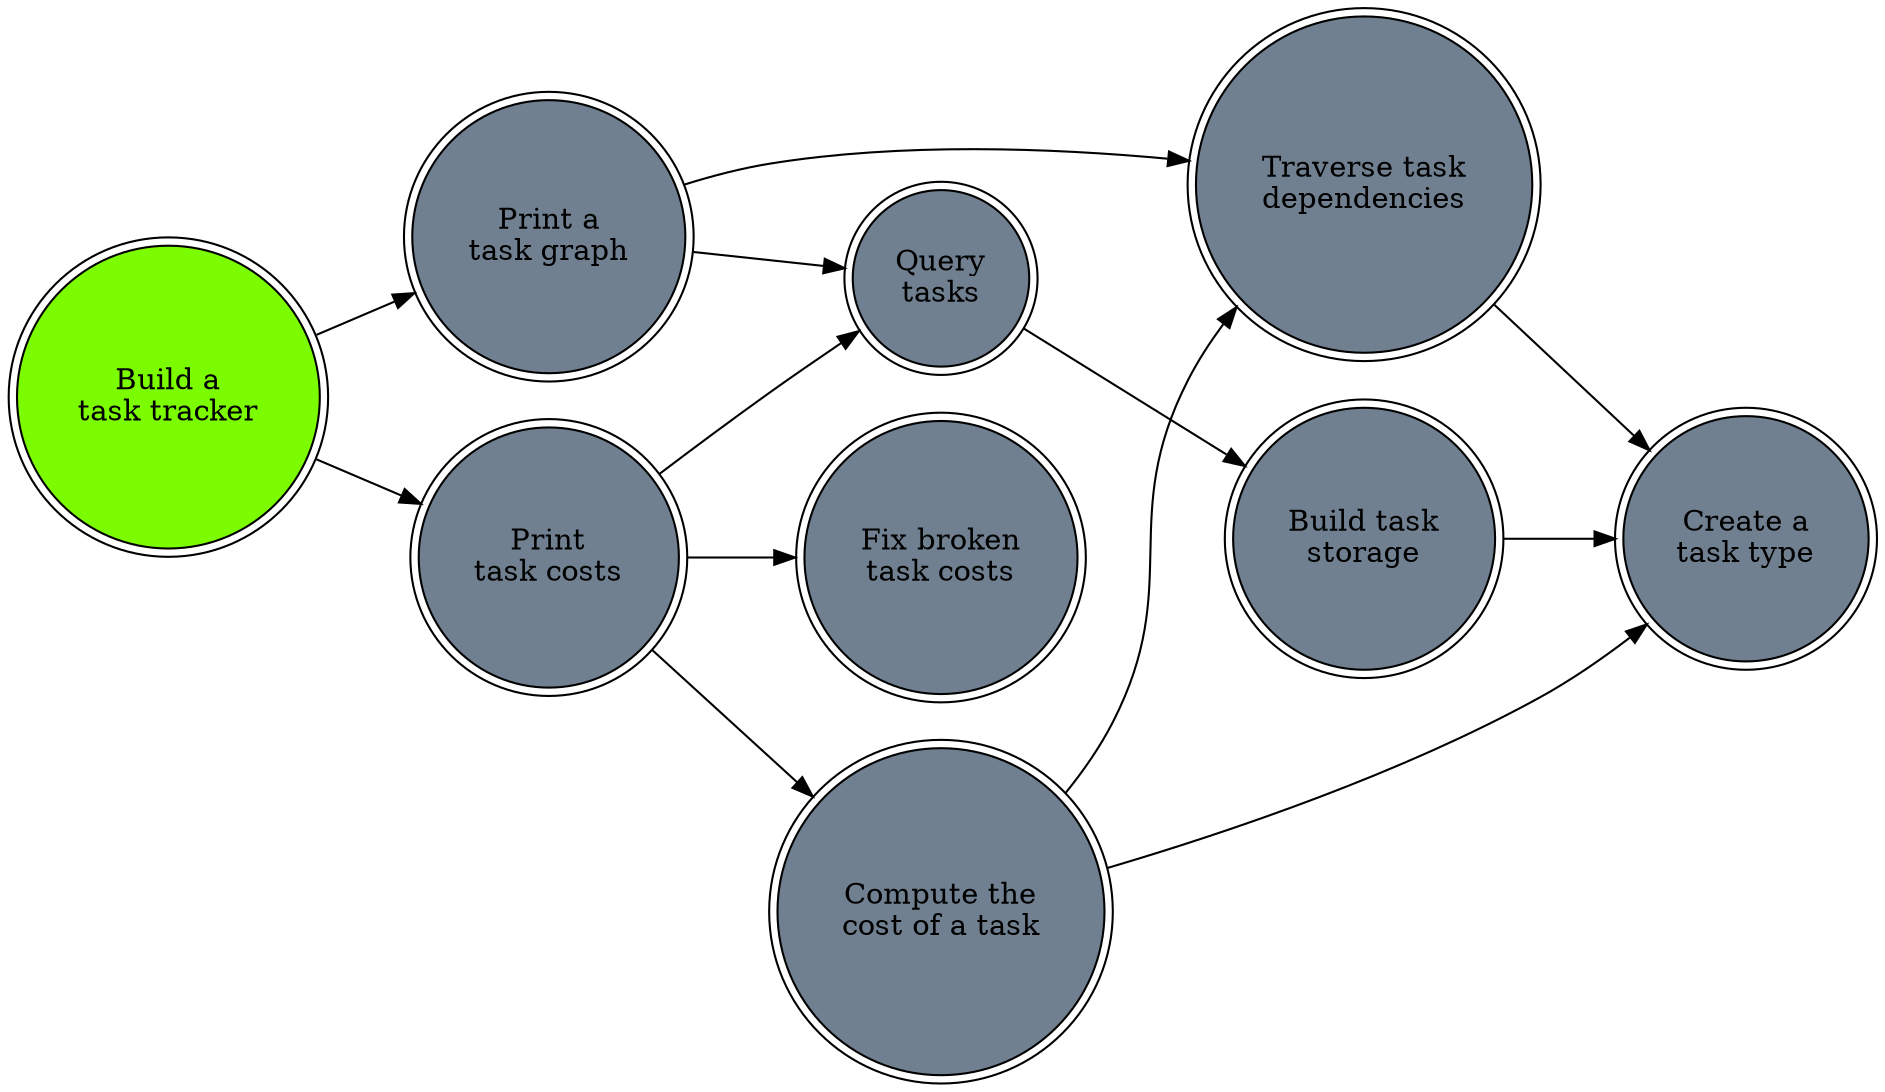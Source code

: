 digraph G {
  rankdir="LR";
  node [shape=doublecircle]
  tt  [label="Build a\ntask tracker"; style="filled"; fillcolor="lawngreen"]
  ct  [label="Create a\ntask type"; style="filled"; fillcolor="slategray"]
  ptg [label="Print a\ntask graph"; style="filled"; fillcolor="slategray"]
  ptc [label="Print\ntask costs"; style="filled"; fillcolor="slategray"]
  qt  [label="Query\ntasks"; style="filled"; fillcolor="slategray"]
  bts [label="Build task\nstorage"; style="filled"; fillcolor="slategray"]
  ctc [label="Compute the\ncost of a task"; style="filled"; fillcolor="slategray"]
  ttd [label="Traverse task\ndependencies"; style="filled"; fillcolor="slategray"]
  ftc [label="Fix broken\ntask costs"; style=filled; fillcolor="slategray"]

  tt  -> ptg
  ptg -> qt
  qt  -> bts
  tt  -> ptc
  ptc -> qt
  ptc -> ctc
  ctc -> ct
  bts -> ct
  ptg -> ttd
  ttd -> ct
  ctc -> ttd
  ptc -> ftc
}

